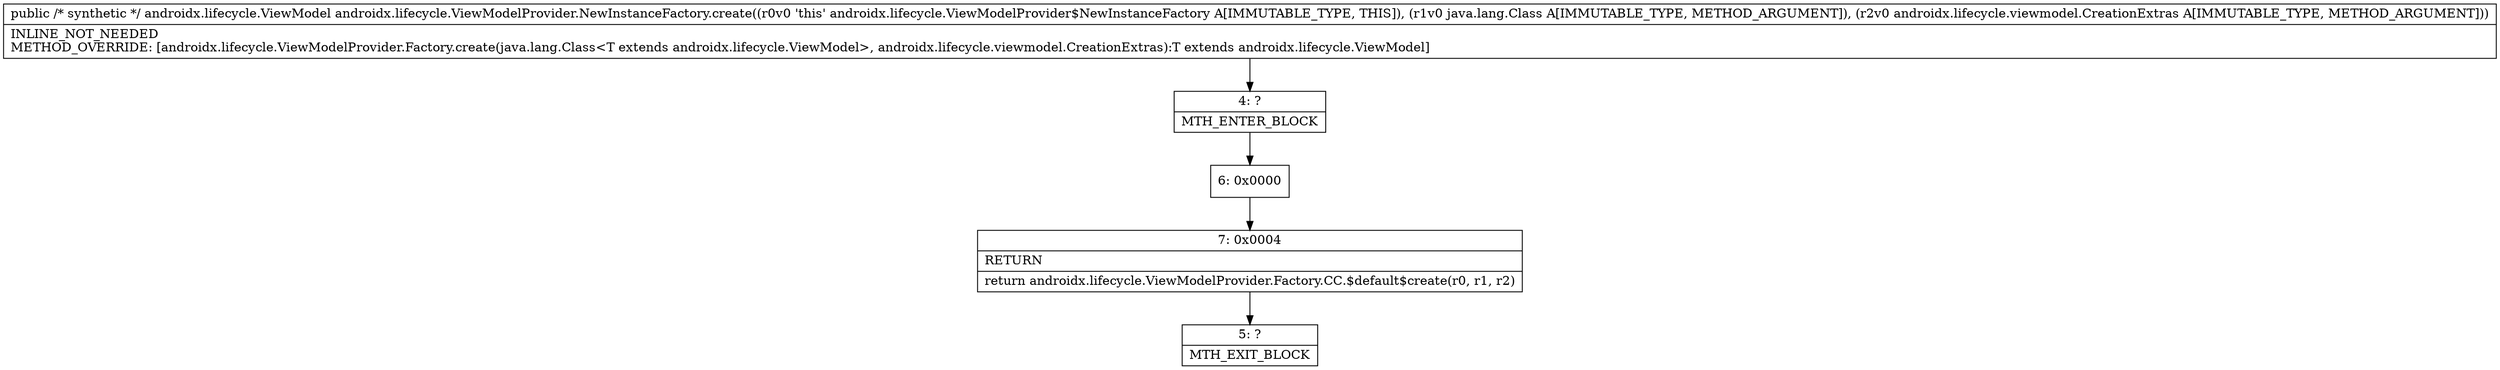 digraph "CFG forandroidx.lifecycle.ViewModelProvider.NewInstanceFactory.create(Ljava\/lang\/Class;Landroidx\/lifecycle\/viewmodel\/CreationExtras;)Landroidx\/lifecycle\/ViewModel;" {
Node_4 [shape=record,label="{4\:\ ?|MTH_ENTER_BLOCK\l}"];
Node_6 [shape=record,label="{6\:\ 0x0000}"];
Node_7 [shape=record,label="{7\:\ 0x0004|RETURN\l|return androidx.lifecycle.ViewModelProvider.Factory.CC.$default$create(r0, r1, r2)\l}"];
Node_5 [shape=record,label="{5\:\ ?|MTH_EXIT_BLOCK\l}"];
MethodNode[shape=record,label="{public \/* synthetic *\/ androidx.lifecycle.ViewModel androidx.lifecycle.ViewModelProvider.NewInstanceFactory.create((r0v0 'this' androidx.lifecycle.ViewModelProvider$NewInstanceFactory A[IMMUTABLE_TYPE, THIS]), (r1v0 java.lang.Class A[IMMUTABLE_TYPE, METHOD_ARGUMENT]), (r2v0 androidx.lifecycle.viewmodel.CreationExtras A[IMMUTABLE_TYPE, METHOD_ARGUMENT]))  | INLINE_NOT_NEEDED\lMETHOD_OVERRIDE: [androidx.lifecycle.ViewModelProvider.Factory.create(java.lang.Class\<T extends androidx.lifecycle.ViewModel\>, androidx.lifecycle.viewmodel.CreationExtras):T extends androidx.lifecycle.ViewModel]\l}"];
MethodNode -> Node_4;Node_4 -> Node_6;
Node_6 -> Node_7;
Node_7 -> Node_5;
}


